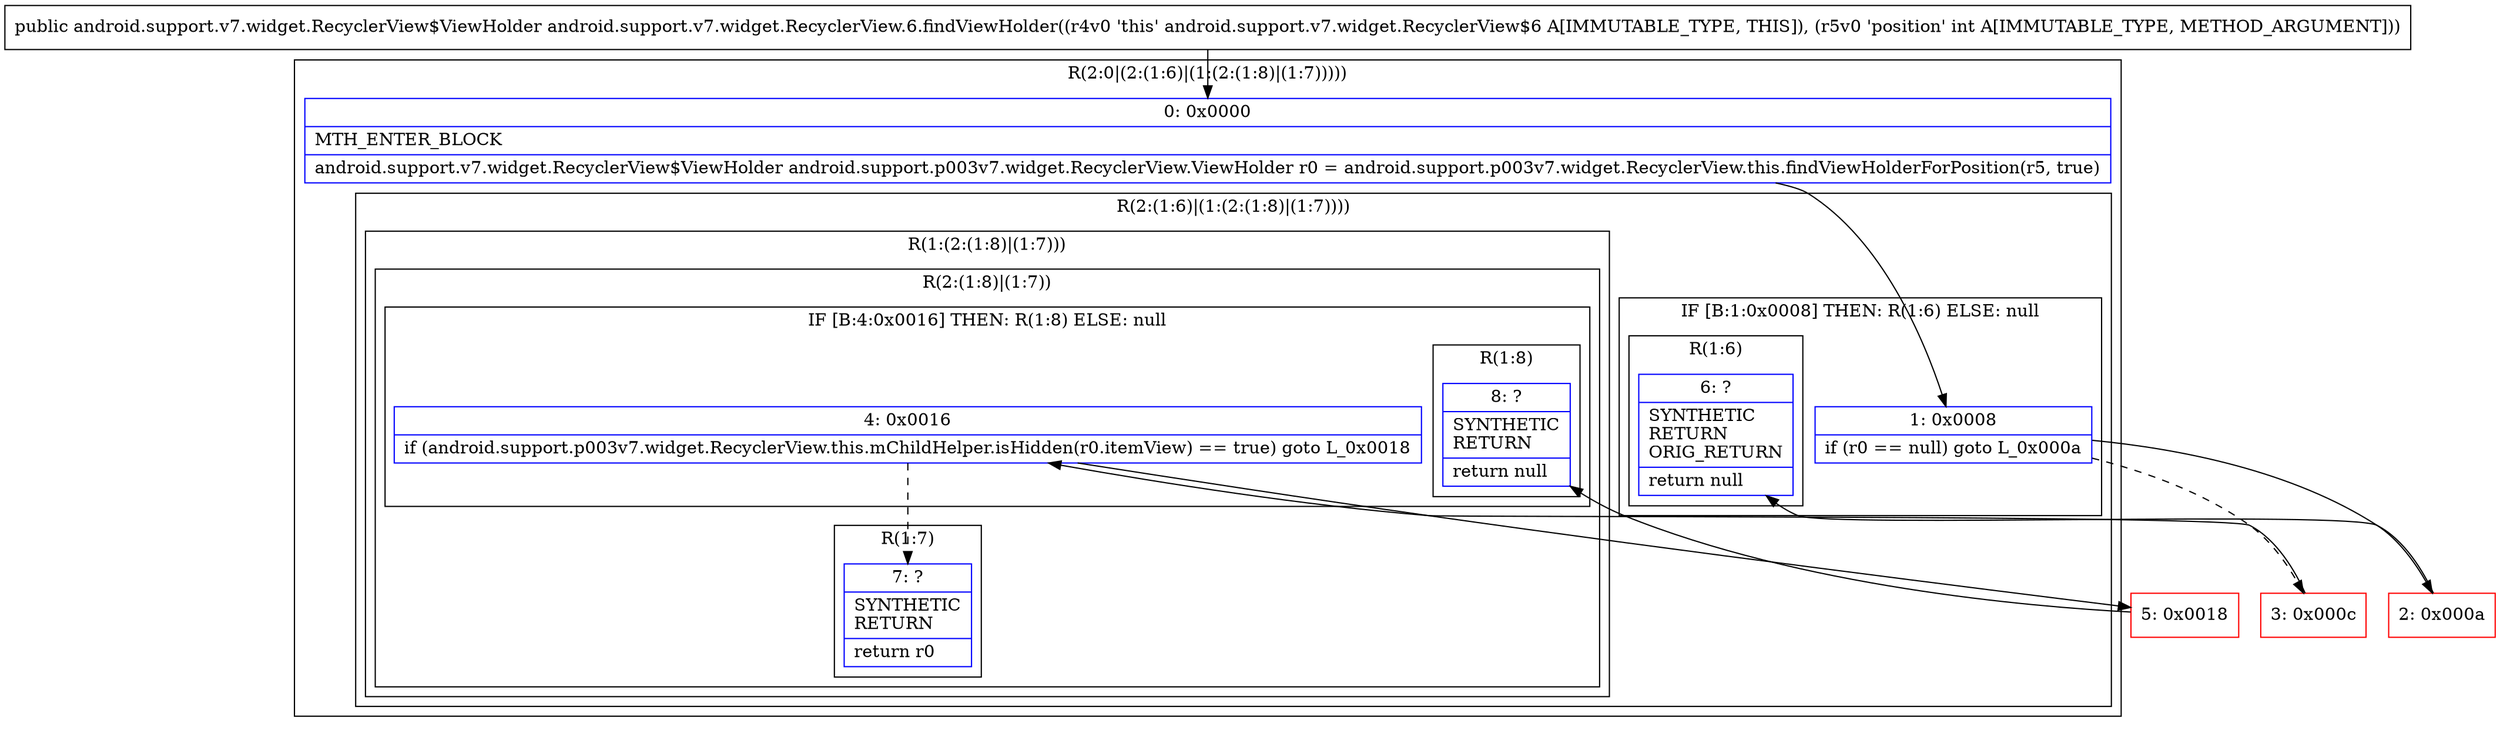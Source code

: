 digraph "CFG forandroid.support.v7.widget.RecyclerView.6.findViewHolder(I)Landroid\/support\/v7\/widget\/RecyclerView$ViewHolder;" {
subgraph cluster_Region_1363434564 {
label = "R(2:0|(2:(1:6)|(1:(2:(1:8)|(1:7)))))";
node [shape=record,color=blue];
Node_0 [shape=record,label="{0\:\ 0x0000|MTH_ENTER_BLOCK\l|android.support.v7.widget.RecyclerView$ViewHolder android.support.p003v7.widget.RecyclerView.ViewHolder r0 = android.support.p003v7.widget.RecyclerView.this.findViewHolderForPosition(r5, true)\l}"];
subgraph cluster_Region_527939101 {
label = "R(2:(1:6)|(1:(2:(1:8)|(1:7))))";
node [shape=record,color=blue];
subgraph cluster_IfRegion_604983102 {
label = "IF [B:1:0x0008] THEN: R(1:6) ELSE: null";
node [shape=record,color=blue];
Node_1 [shape=record,label="{1\:\ 0x0008|if (r0 == null) goto L_0x000a\l}"];
subgraph cluster_Region_701474699 {
label = "R(1:6)";
node [shape=record,color=blue];
Node_6 [shape=record,label="{6\:\ ?|SYNTHETIC\lRETURN\lORIG_RETURN\l|return null\l}"];
}
}
subgraph cluster_Region_32754346 {
label = "R(1:(2:(1:8)|(1:7)))";
node [shape=record,color=blue];
subgraph cluster_Region_513278936 {
label = "R(2:(1:8)|(1:7))";
node [shape=record,color=blue];
subgraph cluster_IfRegion_258688569 {
label = "IF [B:4:0x0016] THEN: R(1:8) ELSE: null";
node [shape=record,color=blue];
Node_4 [shape=record,label="{4\:\ 0x0016|if (android.support.p003v7.widget.RecyclerView.this.mChildHelper.isHidden(r0.itemView) == true) goto L_0x0018\l}"];
subgraph cluster_Region_1014860104 {
label = "R(1:8)";
node [shape=record,color=blue];
Node_8 [shape=record,label="{8\:\ ?|SYNTHETIC\lRETURN\l|return null\l}"];
}
}
subgraph cluster_Region_863662049 {
label = "R(1:7)";
node [shape=record,color=blue];
Node_7 [shape=record,label="{7\:\ ?|SYNTHETIC\lRETURN\l|return r0\l}"];
}
}
}
}
}
Node_2 [shape=record,color=red,label="{2\:\ 0x000a}"];
Node_3 [shape=record,color=red,label="{3\:\ 0x000c}"];
Node_5 [shape=record,color=red,label="{5\:\ 0x0018}"];
MethodNode[shape=record,label="{public android.support.v7.widget.RecyclerView$ViewHolder android.support.v7.widget.RecyclerView.6.findViewHolder((r4v0 'this' android.support.v7.widget.RecyclerView$6 A[IMMUTABLE_TYPE, THIS]), (r5v0 'position' int A[IMMUTABLE_TYPE, METHOD_ARGUMENT])) }"];
MethodNode -> Node_0;
Node_0 -> Node_1;
Node_1 -> Node_2;
Node_1 -> Node_3[style=dashed];
Node_4 -> Node_5;
Node_4 -> Node_7[style=dashed];
Node_2 -> Node_6;
Node_3 -> Node_4;
Node_5 -> Node_8;
}

